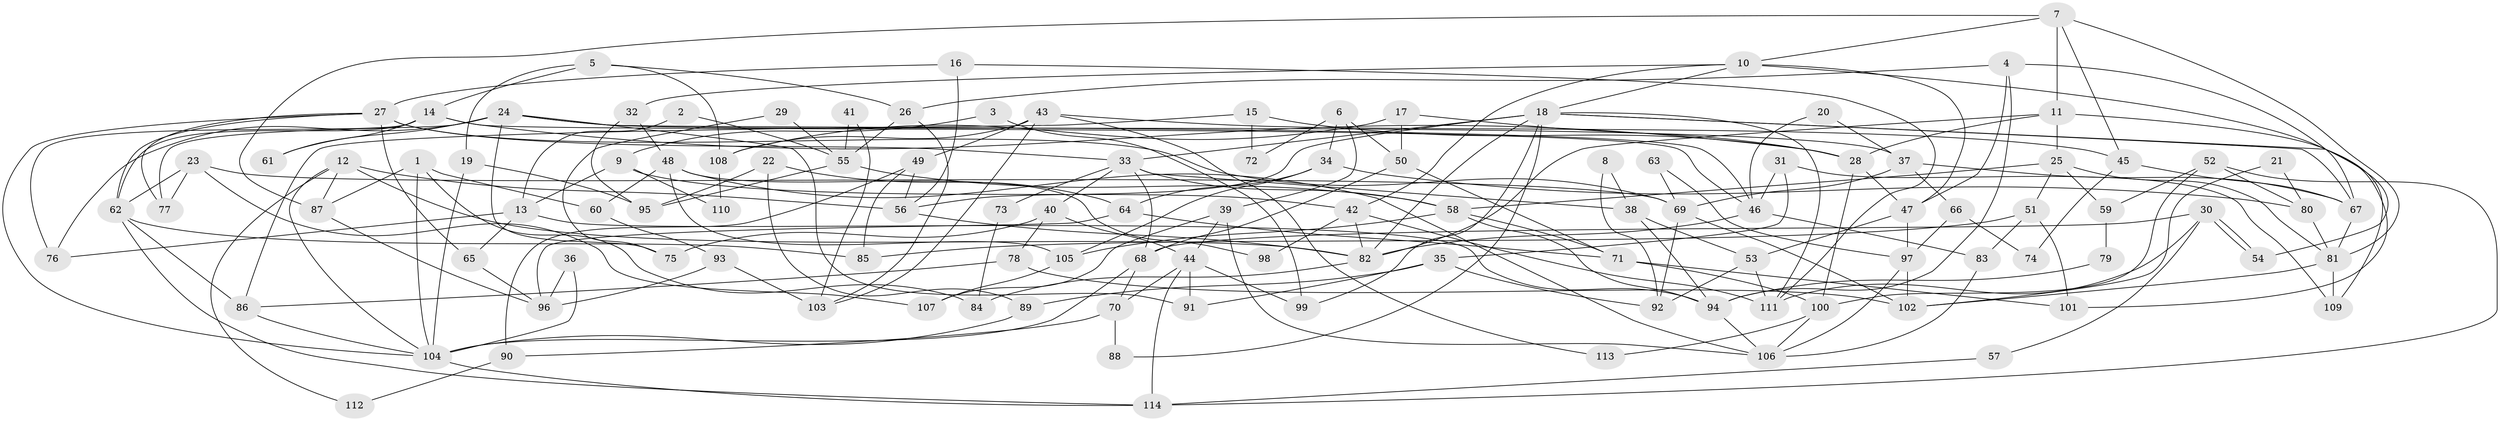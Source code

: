 // coarse degree distribution, {5: 0.18309859154929578, 2: 0.1267605633802817, 3: 0.15492957746478872, 7: 0.08450704225352113, 6: 0.18309859154929578, 4: 0.11267605633802817, 8: 0.08450704225352113, 10: 0.014084507042253521, 9: 0.04225352112676056, 11: 0.014084507042253521}
// Generated by graph-tools (version 1.1) at 2025/52/02/27/25 19:52:02]
// undirected, 114 vertices, 228 edges
graph export_dot {
graph [start="1"]
  node [color=gray90,style=filled];
  1;
  2;
  3;
  4;
  5;
  6;
  7;
  8;
  9;
  10;
  11;
  12;
  13;
  14;
  15;
  16;
  17;
  18;
  19;
  20;
  21;
  22;
  23;
  24;
  25;
  26;
  27;
  28;
  29;
  30;
  31;
  32;
  33;
  34;
  35;
  36;
  37;
  38;
  39;
  40;
  41;
  42;
  43;
  44;
  45;
  46;
  47;
  48;
  49;
  50;
  51;
  52;
  53;
  54;
  55;
  56;
  57;
  58;
  59;
  60;
  61;
  62;
  63;
  64;
  65;
  66;
  67;
  68;
  69;
  70;
  71;
  72;
  73;
  74;
  75;
  76;
  77;
  78;
  79;
  80;
  81;
  82;
  83;
  84;
  85;
  86;
  87;
  88;
  89;
  90;
  91;
  92;
  93;
  94;
  95;
  96;
  97;
  98;
  99;
  100;
  101;
  102;
  103;
  104;
  105;
  106;
  107;
  108;
  109;
  110;
  111;
  112;
  113;
  114;
  1 -- 104;
  1 -- 87;
  1 -- 60;
  1 -- 84;
  2 -- 55;
  2 -- 13;
  3 -- 9;
  3 -- 99;
  4 -- 67;
  4 -- 47;
  4 -- 26;
  4 -- 94;
  5 -- 19;
  5 -- 108;
  5 -- 14;
  5 -- 26;
  6 -- 34;
  6 -- 39;
  6 -- 50;
  6 -- 72;
  7 -- 10;
  7 -- 11;
  7 -- 45;
  7 -- 81;
  7 -- 87;
  8 -- 92;
  8 -- 38;
  9 -- 42;
  9 -- 13;
  9 -- 110;
  10 -- 42;
  10 -- 47;
  10 -- 18;
  10 -- 32;
  10 -- 54;
  11 -- 82;
  11 -- 25;
  11 -- 28;
  11 -- 101;
  12 -- 87;
  12 -- 104;
  12 -- 56;
  12 -- 82;
  12 -- 112;
  13 -- 76;
  13 -- 94;
  13 -- 65;
  14 -- 46;
  14 -- 28;
  14 -- 61;
  14 -- 62;
  14 -- 76;
  15 -- 28;
  15 -- 86;
  15 -- 72;
  16 -- 56;
  16 -- 111;
  16 -- 27;
  17 -- 28;
  17 -- 50;
  17 -- 108;
  18 -- 82;
  18 -- 33;
  18 -- 56;
  18 -- 67;
  18 -- 88;
  18 -- 99;
  18 -- 109;
  18 -- 111;
  19 -- 104;
  19 -- 95;
  20 -- 46;
  20 -- 37;
  21 -- 80;
  21 -- 102;
  22 -- 95;
  22 -- 64;
  22 -- 89;
  23 -- 62;
  23 -- 107;
  23 -- 69;
  23 -- 77;
  24 -- 77;
  24 -- 37;
  24 -- 46;
  24 -- 61;
  24 -- 75;
  24 -- 76;
  24 -- 91;
  25 -- 81;
  25 -- 58;
  25 -- 51;
  25 -- 59;
  26 -- 55;
  26 -- 103;
  27 -- 33;
  27 -- 62;
  27 -- 65;
  27 -- 69;
  27 -- 77;
  27 -- 104;
  28 -- 47;
  28 -- 100;
  29 -- 75;
  29 -- 55;
  30 -- 68;
  30 -- 54;
  30 -- 54;
  30 -- 57;
  30 -- 111;
  31 -- 109;
  31 -- 46;
  31 -- 35;
  32 -- 48;
  32 -- 95;
  33 -- 68;
  33 -- 38;
  33 -- 40;
  33 -- 58;
  33 -- 73;
  34 -- 105;
  34 -- 80;
  34 -- 64;
  35 -- 92;
  35 -- 89;
  35 -- 91;
  36 -- 96;
  36 -- 104;
  37 -- 67;
  37 -- 69;
  37 -- 66;
  38 -- 53;
  38 -- 94;
  39 -- 106;
  39 -- 44;
  39 -- 107;
  40 -- 44;
  40 -- 75;
  40 -- 78;
  41 -- 55;
  41 -- 103;
  42 -- 82;
  42 -- 111;
  42 -- 98;
  43 -- 49;
  43 -- 45;
  43 -- 103;
  43 -- 108;
  43 -- 113;
  44 -- 91;
  44 -- 114;
  44 -- 70;
  44 -- 99;
  45 -- 67;
  45 -- 74;
  46 -- 82;
  46 -- 83;
  47 -- 97;
  47 -- 53;
  48 -- 106;
  48 -- 60;
  48 -- 98;
  48 -- 105;
  49 -- 85;
  49 -- 56;
  49 -- 90;
  50 -- 71;
  50 -- 68;
  51 -- 101;
  51 -- 83;
  51 -- 85;
  52 -- 114;
  52 -- 100;
  52 -- 59;
  52 -- 80;
  53 -- 111;
  53 -- 92;
  55 -- 58;
  55 -- 95;
  56 -- 82;
  57 -- 114;
  58 -- 94;
  58 -- 71;
  58 -- 105;
  59 -- 79;
  60 -- 93;
  62 -- 85;
  62 -- 86;
  62 -- 114;
  63 -- 97;
  63 -- 69;
  64 -- 71;
  64 -- 96;
  65 -- 96;
  66 -- 97;
  66 -- 74;
  67 -- 81;
  68 -- 104;
  68 -- 70;
  69 -- 92;
  69 -- 102;
  70 -- 88;
  70 -- 90;
  71 -- 100;
  71 -- 101;
  73 -- 84;
  78 -- 86;
  78 -- 102;
  79 -- 94;
  80 -- 81;
  81 -- 102;
  81 -- 109;
  82 -- 84;
  83 -- 106;
  86 -- 104;
  87 -- 96;
  89 -- 104;
  90 -- 112;
  93 -- 103;
  93 -- 96;
  94 -- 106;
  97 -- 106;
  97 -- 102;
  100 -- 106;
  100 -- 113;
  104 -- 114;
  105 -- 107;
  108 -- 110;
}
